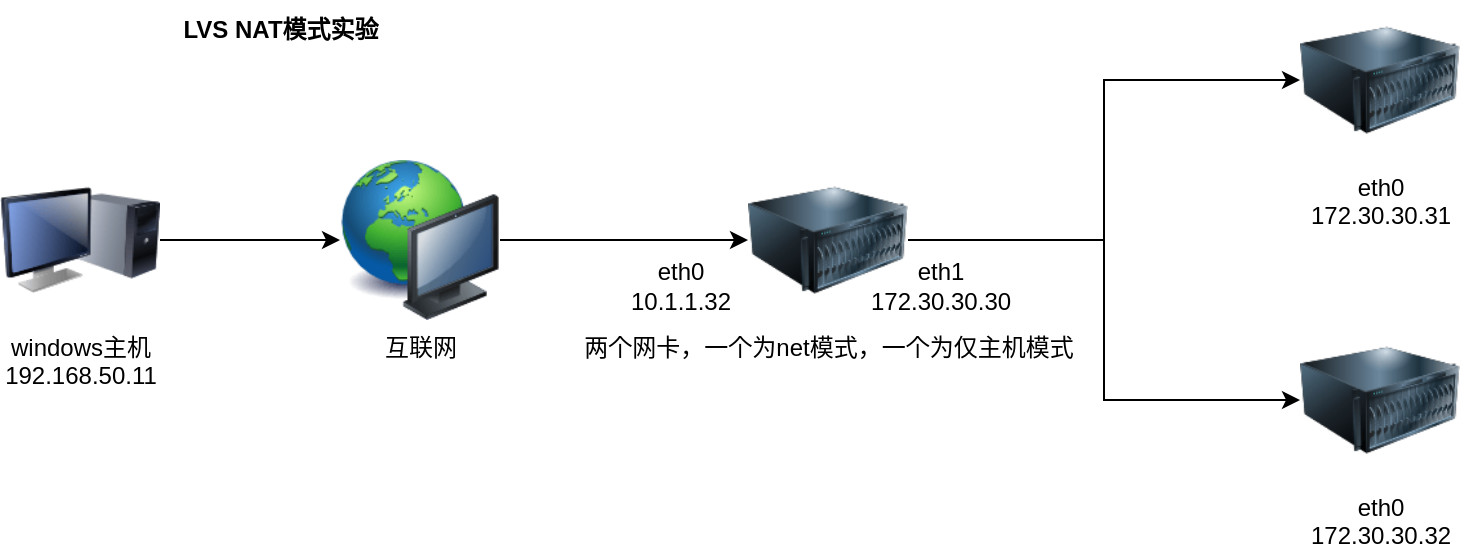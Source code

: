 <mxfile version="24.4.3" type="github">
  <diagram name="第 1 页" id="abevQy357FWygZokNlPs">
    <mxGraphModel dx="1029" dy="579" grid="1" gridSize="10" guides="1" tooltips="1" connect="1" arrows="1" fold="1" page="1" pageScale="1" pageWidth="827" pageHeight="1169" math="0" shadow="0">
      <root>
        <mxCell id="0" />
        <mxCell id="1" parent="0" />
        <mxCell id="-S-DOBEuWKiJFNo5bH_O-8" style="edgeStyle=orthogonalEdgeStyle;rounded=0;orthogonalLoop=1;jettySize=auto;html=1;exitX=1;exitY=0.5;exitDx=0;exitDy=0;entryX=0;entryY=0.5;entryDx=0;entryDy=0;" edge="1" parent="1" source="-S-DOBEuWKiJFNo5bH_O-1" target="-S-DOBEuWKiJFNo5bH_O-5">
          <mxGeometry relative="1" as="geometry" />
        </mxCell>
        <mxCell id="-S-DOBEuWKiJFNo5bH_O-1" value="互联网" style="image;html=1;image=img/lib/clip_art/computers/Network_128x128.png" vertex="1" parent="1">
          <mxGeometry x="210" y="90" width="80" height="80" as="geometry" />
        </mxCell>
        <mxCell id="-S-DOBEuWKiJFNo5bH_O-2" value="&lt;b&gt;LVS NAT模式实验&lt;/b&gt;" style="text;html=1;align=center;verticalAlign=middle;resizable=0;points=[];autosize=1;strokeColor=none;fillColor=none;" vertex="1" parent="1">
          <mxGeometry x="120" y="10" width="120" height="30" as="geometry" />
        </mxCell>
        <mxCell id="-S-DOBEuWKiJFNo5bH_O-4" style="edgeStyle=orthogonalEdgeStyle;rounded=0;orthogonalLoop=1;jettySize=auto;html=1;exitX=1;exitY=0.5;exitDx=0;exitDy=0;entryX=0;entryY=0.5;entryDx=0;entryDy=0;" edge="1" parent="1" source="-S-DOBEuWKiJFNo5bH_O-3" target="-S-DOBEuWKiJFNo5bH_O-1">
          <mxGeometry relative="1" as="geometry" />
        </mxCell>
        <mxCell id="-S-DOBEuWKiJFNo5bH_O-3" value="windows主机&lt;br&gt;192.168.50.11" style="image;html=1;image=img/lib/clip_art/computers/Monitor_Tower_128x128.png" vertex="1" parent="1">
          <mxGeometry x="40" y="90" width="80" height="80" as="geometry" />
        </mxCell>
        <mxCell id="-S-DOBEuWKiJFNo5bH_O-11" style="edgeStyle=orthogonalEdgeStyle;rounded=0;orthogonalLoop=1;jettySize=auto;html=1;exitX=1;exitY=0.5;exitDx=0;exitDy=0;" edge="1" parent="1" source="-S-DOBEuWKiJFNo5bH_O-5" target="-S-DOBEuWKiJFNo5bH_O-6">
          <mxGeometry relative="1" as="geometry" />
        </mxCell>
        <mxCell id="-S-DOBEuWKiJFNo5bH_O-12" style="edgeStyle=orthogonalEdgeStyle;rounded=0;orthogonalLoop=1;jettySize=auto;html=1;exitX=1;exitY=0.5;exitDx=0;exitDy=0;entryX=0;entryY=0.5;entryDx=0;entryDy=0;" edge="1" parent="1" source="-S-DOBEuWKiJFNo5bH_O-5" target="-S-DOBEuWKiJFNo5bH_O-7">
          <mxGeometry relative="1" as="geometry" />
        </mxCell>
        <mxCell id="-S-DOBEuWKiJFNo5bH_O-5" value="两个网卡，一个为net模式，一个为仅主机模式" style="image;html=1;image=img/lib/clip_art/computers/Server_128x128.png" vertex="1" parent="1">
          <mxGeometry x="414" y="90" width="80" height="80" as="geometry" />
        </mxCell>
        <mxCell id="-S-DOBEuWKiJFNo5bH_O-6" value="eth0&lt;br&gt;172.30.30.31" style="image;html=1;image=img/lib/clip_art/computers/Server_128x128.png" vertex="1" parent="1">
          <mxGeometry x="690" y="10" width="80" height="80" as="geometry" />
        </mxCell>
        <mxCell id="-S-DOBEuWKiJFNo5bH_O-7" value="eth0&lt;br&gt;172.30.30.32" style="image;html=1;image=img/lib/clip_art/computers/Server_128x128.png" vertex="1" parent="1">
          <mxGeometry x="690" y="170" width="80" height="80" as="geometry" />
        </mxCell>
        <mxCell id="-S-DOBEuWKiJFNo5bH_O-13" value="eth0&lt;br&gt;10.1.1.32" style="text;html=1;align=center;verticalAlign=middle;resizable=0;points=[];autosize=1;strokeColor=none;fillColor=none;" vertex="1" parent="1">
          <mxGeometry x="345" y="133" width="70" height="40" as="geometry" />
        </mxCell>
        <mxCell id="-S-DOBEuWKiJFNo5bH_O-14" value="eth1&lt;br&gt;172.30.30.30" style="text;html=1;align=center;verticalAlign=middle;resizable=0;points=[];autosize=1;strokeColor=none;fillColor=none;" vertex="1" parent="1">
          <mxGeometry x="465" y="133" width="90" height="40" as="geometry" />
        </mxCell>
      </root>
    </mxGraphModel>
  </diagram>
</mxfile>
